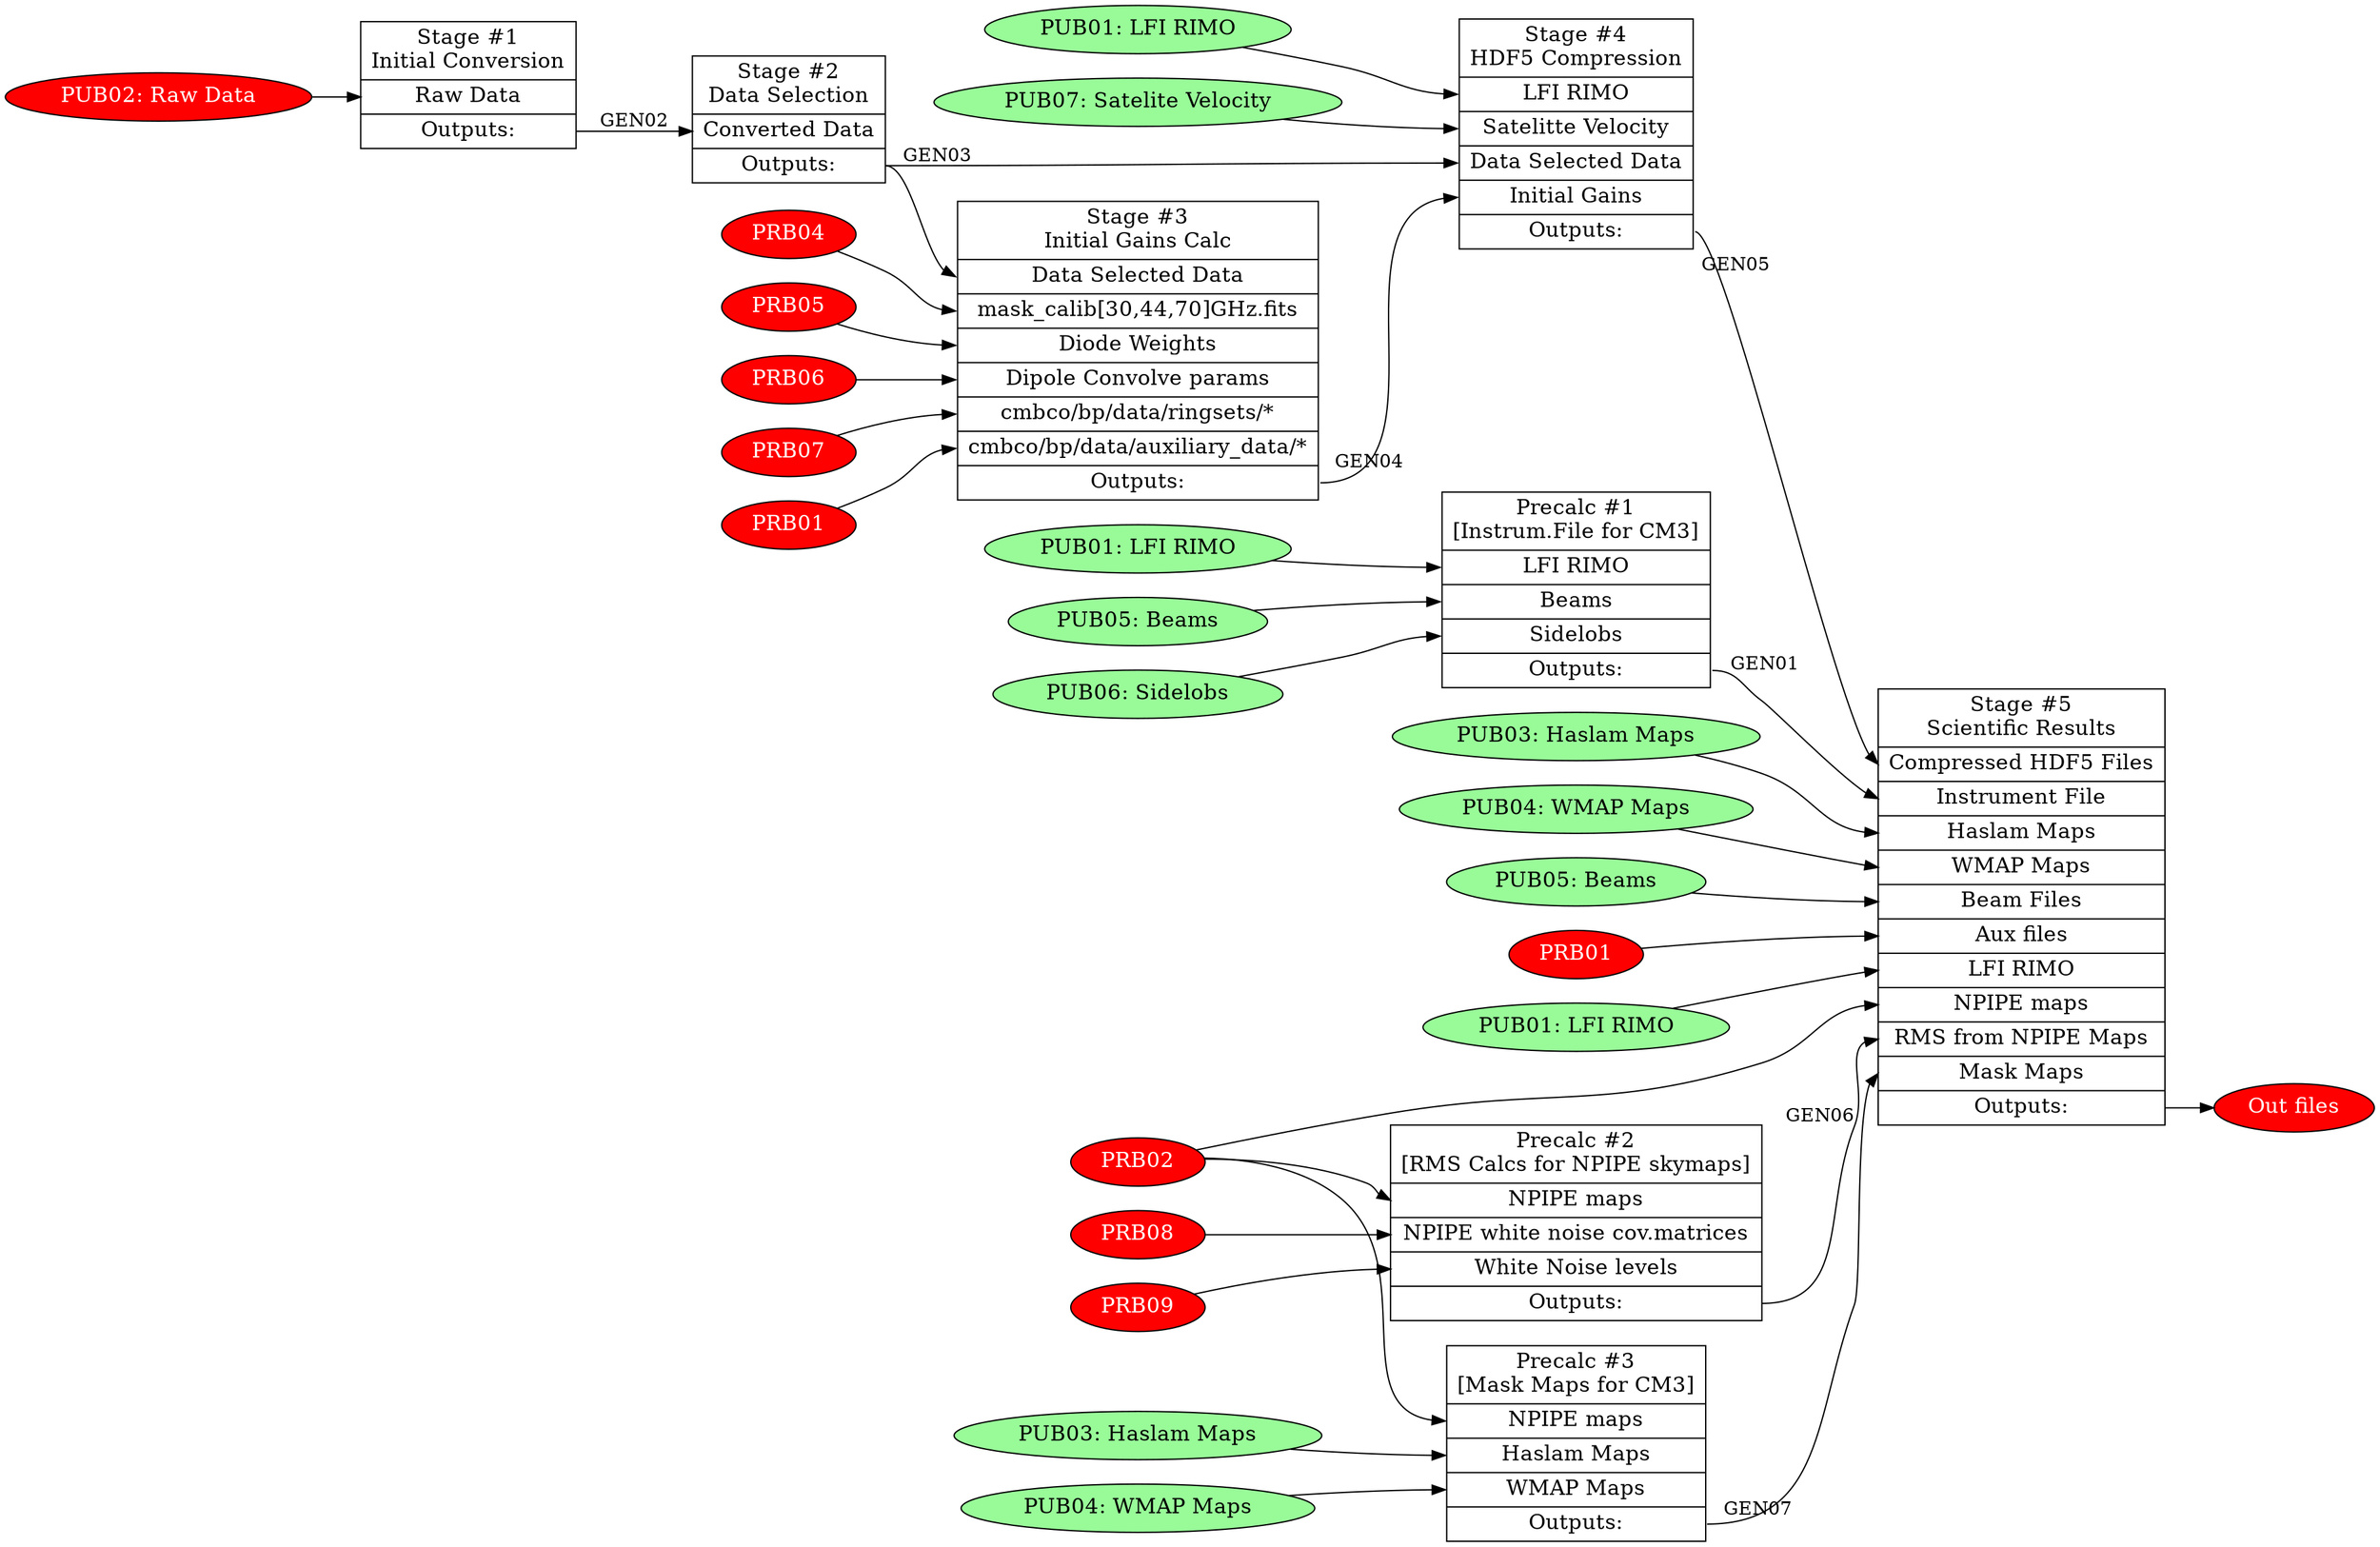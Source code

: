 
digraph g {
    graph [rankdir = "LR"];

    node [ fontsize = "16" shape = "record" nodesep="0" pad="5"];
    edge [];

    prb01_1 [label="PRB01" style=filled fillcolor=red fontcolor=white shape="ellipse"];
    prb01_2 [label="PRB01" style=filled fillcolor=red fontcolor=white shape="ellipse"];
    prb02_1 [label="PRB02" style=filled fillcolor=red fontcolor=white shape="ellipse"];
    prb04 [label="PRB04" style=filled fillcolor=red fontcolor=white shape="ellipse"];
    prb05 [label="PRB05" style=filled fillcolor=red fontcolor=white shape="ellipse"];
    prb06 [label="PRB06" style=filled fillcolor=red fontcolor=white shape="ellipse"];
    prb07 [label="PRB07" style=filled fillcolor=red fontcolor=white shape="ellipse"];
    prb08 [label="PRB08" style=filled fillcolor=red fontcolor=white shape="ellipse"];
    prb09 [label="PRB09" style=filled fillcolor=red fontcolor=white shape="ellipse"];




    pla_rimo1 [ label="PUB01: LFI RIMO" style=filled fillcolor=palegreen shape="ellipse"]
    pla_rimo2 [ label="PUB01: LFI RIMO" style=filled fillcolor=palegreen shape="ellipse"]
    pla_rimo3 [ label="PUB01: LFI RIMO" style=filled fillcolor=palegreen shape="ellipse"]

    pla_beams1 [ label="PUB05: Beams" style=filled fillcolor=palegreen  shape="ellipse"]
    pla_beams2 [ label="PUB05: Beams" style=filled fillcolor=palegreen shape="ellipse" ]

    pla_sidel1 [ label="PUB06: Sidelobs" style=filled fillcolor=palegreen shape="ellipse" ]

    pla_velo1 [ label="PUB07: Satelite Velocity" style=filled fillcolor=palegreen shape="ellipse" ]

    pla_raw1 [ label="PUB02: Raw Data" style=filled fillcolor=red fontcolor=white shape="ellipse"]

    
    pla_haslam1 [ label="PUB03: Haslam Maps" style=filled fillcolor=palegreen  shape="ellipse"]
    pla_haslam2 [ label="PUB03: Haslam Maps" style=filled fillcolor=palegreen  shape="ellipse"]

    pla_wmap1 [ label="PUB04: WMAP Maps" style=filled fillcolor=palegreen  shape="ellipse"]
    pla_wmap2 [ label="PUB04: WMAP Maps" style=filled fillcolor=palegreen  shape="ellipse"]

    "pre01" [
    label = "<ttl>Precalc #1\n[Instrum.File for CM3] |
            <rim> LFI RIMO | 
            <beams> Beams |
            <sidel> Sidelobs | 
            <out> Outputs:"
    ];


    "pre02"  [ 
    label = "<ttl>Precalc #2\n[RMS Calcs for NPIPE skymaps] |
            <npipe> NPIPE maps | 
            <cov_matr> NPIPE white noise cov.matrices|
            <noise> White Noise levels | 
            <out> Outputs:"
    ];

    "pre03"  [ 
    label = "<ttl>Precalc #3\n[Mask Maps for CM3] |
            <npipe> NPIPE maps | 
            <haslam> Haslam Maps |
            <wmap> WMAP Maps | 
            <out> Outputs:"
    ];

    "stg1" [
    label = "<ttl> Stage #1\nInitial Conversion |
            <raw> Raw Data |
            <out> Outputs:"
    ];


    "stg2" [
    label = "<ttl> Stage #2\nData Selection |
            <data> Converted Data | 
            <out> Outputs:"
    ];

    "stg3" [
    label = "<ttl> Stage #3\nInitial Gains Calc |
            <data> Data Selected Data  |
            <mask> mask_calib[30,44,70]GHz.fits |
            <diode> Diode Weights |
            <dipole> Dipole Convolve params  |
            <ring> cmbco/bp/data/ringsets/* |
            <aux> cmbco/bp/data/auxiliary_data/* |
            <out> Outputs:"
    ];


    "stg4" [
    label = "<ttl> Stage #4\nHDF5 Compression |
            <rim> LFI RIMO |
            <satVel> Satelitte Velocity |
            <data> Data Selected Data |
            <gains> Initial Gains |
            <out> Outputs:"
    ];


    "stg5" [
    label = "<ttl> Stage #5\nScientific Results |
            <data> Compressed HDF5 Files |
            <instr> Instrument File |
            <haslam> Haslam Maps |
            <wmap> WMAP Maps |
            <beams> Beam Files |
            <aux> Aux files |
            <rimo> LFI RIMO |
            <npipe> NPIPE maps |
            <rms> RMS from NPIPE Maps |
            <mask> Mask Maps |
            <out> Outputs:"
    shape = "record"
    ];



    science_out [ label="Out files"style=filled fillcolor=red fontcolor=white shape="ellipse"]


    #========================================

    # to pre01
    pla_rimo1:d -> pre01:rim
    pla_beams1:d -> pre01:beams
    pla_sidel1:d -> pre01:sidel 

    # to pre02
    prb02_1 -> pre02:npipe
    prb08 -> pre02:cov_matr
    prb09 -> pre02:noise


    # to pre03
    prb02_1 -> pre03:npipe
    pla_haslam2 -> pre03:haslam
    pla_wmap2 -> pre03:wmap

    # to stg01
    pla_raw1:d -> stg1:raw

    # to stg2
    stg1:out -> stg2:data [label="GEN02"]


    # to stg3
    prb04 -> stg3:mask
    prb05 -> stg3:diode
    prb06 -> stg3:dipole
    prb01_1 -> stg3:aux
    prb07 -> stg3:ring
    stg2:out -> stg3:data


    # to stg4
    pla_rimo2 -> stg4:rim
    pla_velo1 -> stg4:satVel
    stg2:out -> stg4:data [taillabel="GEN03" labeldistance=4 labelangle=10]
    stg3:out -> stg4:gains [taillabel="GEN04" labeldistance=4 labelangle=10]

    # to stg5

    pla_rimo3 -> stg5:rimo
    stg4:out -> stg5:data [taillabel="GEN05" labeldistance=4 labelangle=10]
    pre01:out -> stg5:instr [taillabel = "GEN01" labeldistance=4 labelangle=10]
    pla_wmap1 -> stg5:wmap
    pla_haslam1 -> stg5:haslam
    pla_beams2 -> stg5:beams
    prb02_1 -> stg5:npipe
    prb01_2 -> stg5:aux
    pre02:out -> stg5:rms [ label="GEN06" labeldistance=4 labelangle=10]
    pre03:out -> stg5:mask [ taillabel="GEN07" labeldistance=4 labelangle=10]

    stg5:out -> science_out

}

